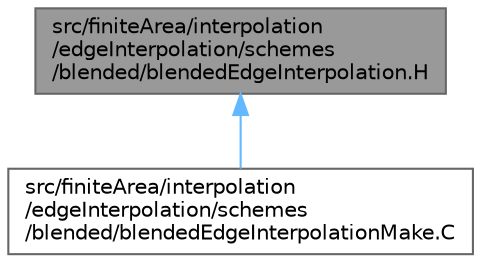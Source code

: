 digraph "src/finiteArea/interpolation/edgeInterpolation/schemes/blended/blendedEdgeInterpolation.H"
{
 // LATEX_PDF_SIZE
  bgcolor="transparent";
  edge [fontname=Helvetica,fontsize=10,labelfontname=Helvetica,labelfontsize=10];
  node [fontname=Helvetica,fontsize=10,shape=box,height=0.2,width=0.4];
  Node1 [id="Node000001",label="src/finiteArea/interpolation\l/edgeInterpolation/schemes\l/blended/blendedEdgeInterpolation.H",height=0.2,width=0.4,color="gray40", fillcolor="grey60", style="filled", fontcolor="black",tooltip=" "];
  Node1 -> Node2 [id="edge1_Node000001_Node000002",dir="back",color="steelblue1",style="solid",tooltip=" "];
  Node2 [id="Node000002",label="src/finiteArea/interpolation\l/edgeInterpolation/schemes\l/blended/blendedEdgeInterpolationMake.C",height=0.2,width=0.4,color="grey40", fillcolor="white", style="filled",URL="$blendedEdgeInterpolationMake_8C.html",tooltip=" "];
}
